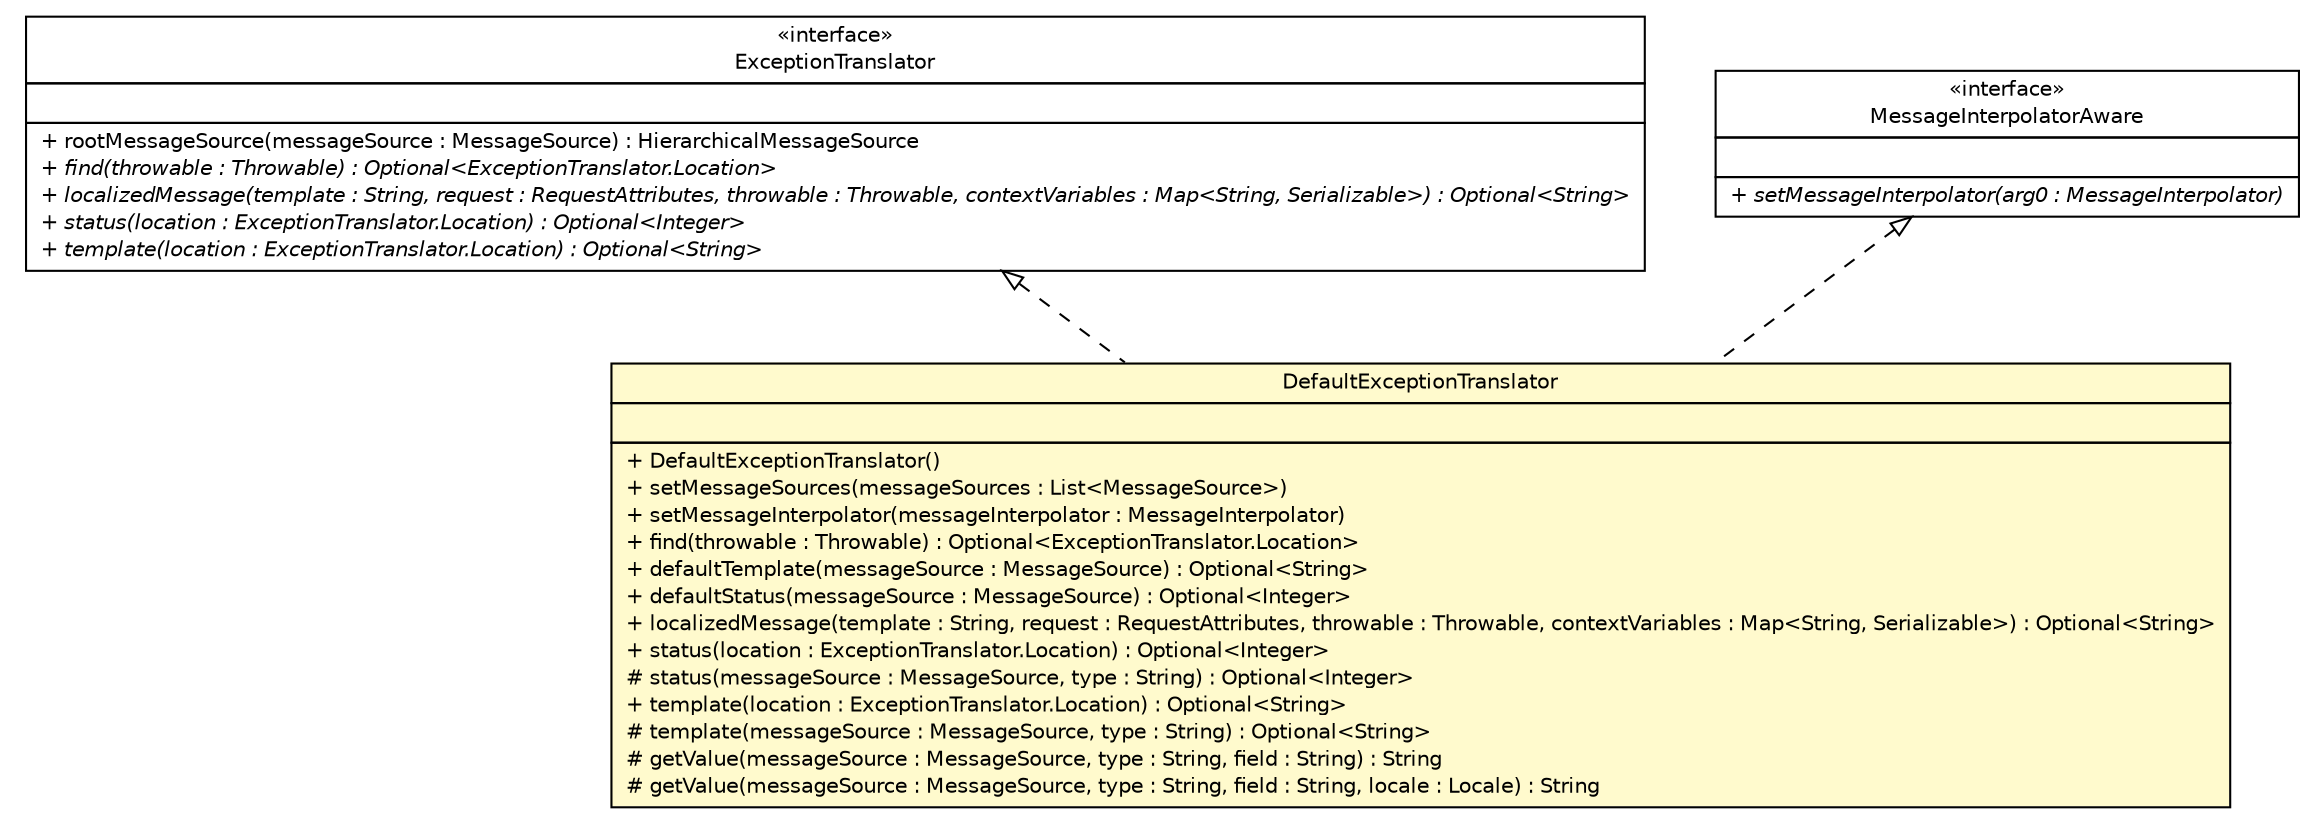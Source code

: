 #!/usr/local/bin/dot
#
# Class diagram 
# Generated by UMLGraph version R5_6-24-gf6e263 (http://www.umlgraph.org/)
#

digraph G {
	edge [fontname="Helvetica",fontsize=10,labelfontname="Helvetica",labelfontsize=10];
	node [fontname="Helvetica",fontsize=10,shape=plaintext];
	nodesep=0.25;
	ranksep=0.5;
	// com.yirendai.oss.lib.errorhandle.api.ExceptionTranslator
	c822 [label=<<table title="com.yirendai.oss.lib.errorhandle.api.ExceptionTranslator" border="0" cellborder="1" cellspacing="0" cellpadding="2" port="p" href="../../api/ExceptionTranslator.html">
		<tr><td><table border="0" cellspacing="0" cellpadding="1">
<tr><td align="center" balign="center"> &#171;interface&#187; </td></tr>
<tr><td align="center" balign="center"> ExceptionTranslator </td></tr>
		</table></td></tr>
		<tr><td><table border="0" cellspacing="0" cellpadding="1">
<tr><td align="left" balign="left">  </td></tr>
		</table></td></tr>
		<tr><td><table border="0" cellspacing="0" cellpadding="1">
<tr><td align="left" balign="left"> + rootMessageSource(messageSource : MessageSource) : HierarchicalMessageSource </td></tr>
<tr><td align="left" balign="left"><font face="Helvetica-Oblique" point-size="10.0"> + find(throwable : Throwable) : Optional&lt;ExceptionTranslator.Location&gt; </font></td></tr>
<tr><td align="left" balign="left"><font face="Helvetica-Oblique" point-size="10.0"> + localizedMessage(template : String, request : RequestAttributes, throwable : Throwable, contextVariables : Map&lt;String, Serializable&gt;) : Optional&lt;String&gt; </font></td></tr>
<tr><td align="left" balign="left"><font face="Helvetica-Oblique" point-size="10.0"> + status(location : ExceptionTranslator.Location) : Optional&lt;Integer&gt; </font></td></tr>
<tr><td align="left" balign="left"><font face="Helvetica-Oblique" point-size="10.0"> + template(location : ExceptionTranslator.Location) : Optional&lt;String&gt; </font></td></tr>
		</table></td></tr>
		</table>>, URL="../../api/ExceptionTranslator.html", fontname="Helvetica", fontcolor="black", fontsize=10.0];
	// com.yirendai.oss.lib.errorhandle.internal.translator.DefaultExceptionTranslator
	c841 [label=<<table title="com.yirendai.oss.lib.errorhandle.internal.translator.DefaultExceptionTranslator" border="0" cellborder="1" cellspacing="0" cellpadding="2" port="p" bgcolor="lemonChiffon" href="./DefaultExceptionTranslator.html">
		<tr><td><table border="0" cellspacing="0" cellpadding="1">
<tr><td align="center" balign="center"> DefaultExceptionTranslator </td></tr>
		</table></td></tr>
		<tr><td><table border="0" cellspacing="0" cellpadding="1">
<tr><td align="left" balign="left">  </td></tr>
		</table></td></tr>
		<tr><td><table border="0" cellspacing="0" cellpadding="1">
<tr><td align="left" balign="left"> + DefaultExceptionTranslator() </td></tr>
<tr><td align="left" balign="left"> + setMessageSources(messageSources : List&lt;MessageSource&gt;) </td></tr>
<tr><td align="left" balign="left"> + setMessageInterpolator(messageInterpolator : MessageInterpolator) </td></tr>
<tr><td align="left" balign="left"> + find(throwable : Throwable) : Optional&lt;ExceptionTranslator.Location&gt; </td></tr>
<tr><td align="left" balign="left"> + defaultTemplate(messageSource : MessageSource) : Optional&lt;String&gt; </td></tr>
<tr><td align="left" balign="left"> + defaultStatus(messageSource : MessageSource) : Optional&lt;Integer&gt; </td></tr>
<tr><td align="left" balign="left"> + localizedMessage(template : String, request : RequestAttributes, throwable : Throwable, contextVariables : Map&lt;String, Serializable&gt;) : Optional&lt;String&gt; </td></tr>
<tr><td align="left" balign="left"> + status(location : ExceptionTranslator.Location) : Optional&lt;Integer&gt; </td></tr>
<tr><td align="left" balign="left"> # status(messageSource : MessageSource, type : String) : Optional&lt;Integer&gt; </td></tr>
<tr><td align="left" balign="left"> + template(location : ExceptionTranslator.Location) : Optional&lt;String&gt; </td></tr>
<tr><td align="left" balign="left"> # template(messageSource : MessageSource, type : String) : Optional&lt;String&gt; </td></tr>
<tr><td align="left" balign="left"> # getValue(messageSource : MessageSource, type : String, field : String) : String </td></tr>
<tr><td align="left" balign="left"> # getValue(messageSource : MessageSource, type : String, field : String, locale : Locale) : String </td></tr>
		</table></td></tr>
		</table>>, URL="./DefaultExceptionTranslator.html", fontname="Helvetica", fontcolor="black", fontsize=10.0];
	//com.yirendai.oss.lib.errorhandle.internal.translator.DefaultExceptionTranslator implements com.yirendai.oss.lib.errorhandle.api.ExceptionTranslator
	c822:p -> c841:p [dir=back,arrowtail=empty,style=dashed];
	//com.yirendai.oss.lib.errorhandle.internal.translator.DefaultExceptionTranslator implements com.yirendai.oss.lib.common.msginterpolate.MessageInterpolatorAware
	c849:p -> c841:p [dir=back,arrowtail=empty,style=dashed];
	// com.yirendai.oss.lib.common.msginterpolate.MessageInterpolatorAware
	c849 [label=<<table title="com.yirendai.oss.lib.common.msginterpolate.MessageInterpolatorAware" border="0" cellborder="1" cellspacing="0" cellpadding="2" port="p" href="http://java.sun.com/j2se/1.4.2/docs/api/com/yirendai/oss/lib/common/msginterpolate/MessageInterpolatorAware.html">
		<tr><td><table border="0" cellspacing="0" cellpadding="1">
<tr><td align="center" balign="center"> &#171;interface&#187; </td></tr>
<tr><td align="center" balign="center"> MessageInterpolatorAware </td></tr>
		</table></td></tr>
		<tr><td><table border="0" cellspacing="0" cellpadding="1">
<tr><td align="left" balign="left">  </td></tr>
		</table></td></tr>
		<tr><td><table border="0" cellspacing="0" cellpadding="1">
<tr><td align="left" balign="left"><font face="Helvetica-Oblique" point-size="10.0"> + setMessageInterpolator(arg0 : MessageInterpolator) </font></td></tr>
		</table></td></tr>
		</table>>, URL="http://java.sun.com/j2se/1.4.2/docs/api/com/yirendai/oss/lib/common/msginterpolate/MessageInterpolatorAware.html", fontname="Helvetica", fontcolor="black", fontsize=10.0];
}

